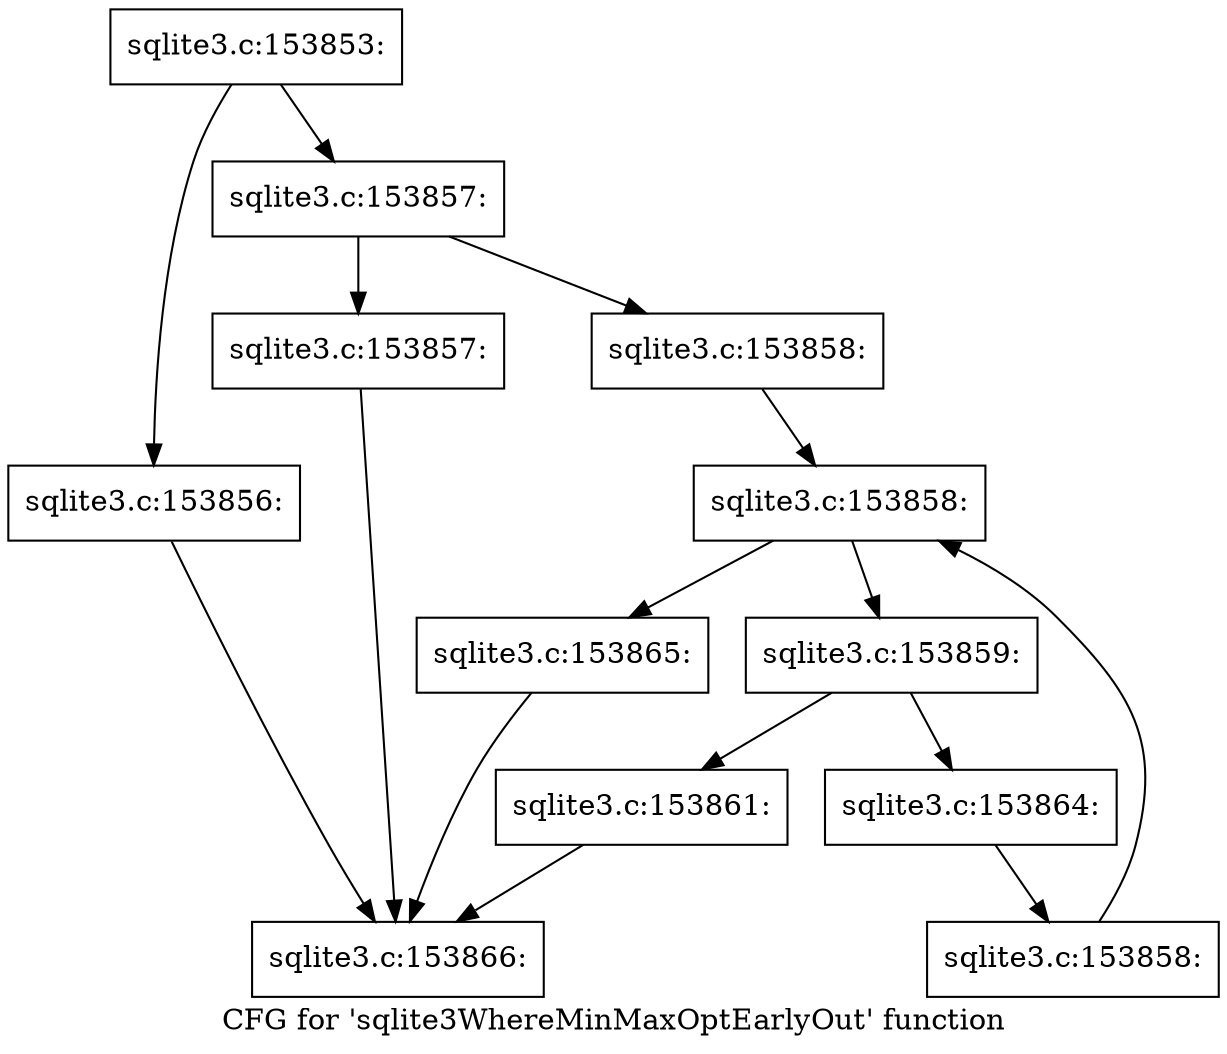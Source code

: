 digraph "CFG for 'sqlite3WhereMinMaxOptEarlyOut' function" {
	label="CFG for 'sqlite3WhereMinMaxOptEarlyOut' function";

	Node0x55c0f9c64d90 [shape=record,label="{sqlite3.c:153853:}"];
	Node0x55c0f9c64d90 -> Node0x55c0f9c66200;
	Node0x55c0f9c64d90 -> Node0x55c0f9c661b0;
	Node0x55c0f9c661b0 [shape=record,label="{sqlite3.c:153856:}"];
	Node0x55c0f9c661b0 -> Node0x55c0f9c62260;
	Node0x55c0f9c66200 [shape=record,label="{sqlite3.c:153857:}"];
	Node0x55c0f9c66200 -> Node0x55c0f9c667b0;
	Node0x55c0f9c66200 -> Node0x55c0f9c66800;
	Node0x55c0f9c667b0 [shape=record,label="{sqlite3.c:153857:}"];
	Node0x55c0f9c667b0 -> Node0x55c0f9c62260;
	Node0x55c0f9c66800 [shape=record,label="{sqlite3.c:153858:}"];
	Node0x55c0f9c66800 -> Node0x55c0f9c67240;
	Node0x55c0f9c67240 [shape=record,label="{sqlite3.c:153858:}"];
	Node0x55c0f9c67240 -> Node0x55c0f9c67460;
	Node0x55c0f9c67240 -> Node0x55c0f9c66d60;
	Node0x55c0f9c67460 [shape=record,label="{sqlite3.c:153859:}"];
	Node0x55c0f9c67460 -> Node0x55c0f9c67c80;
	Node0x55c0f9c67460 -> Node0x55c0f9c67cd0;
	Node0x55c0f9c67c80 [shape=record,label="{sqlite3.c:153861:}"];
	Node0x55c0f9c67c80 -> Node0x55c0f9c62260;
	Node0x55c0f9c67cd0 [shape=record,label="{sqlite3.c:153864:}"];
	Node0x55c0f9c67cd0 -> Node0x55c0f9c673d0;
	Node0x55c0f9c673d0 [shape=record,label="{sqlite3.c:153858:}"];
	Node0x55c0f9c673d0 -> Node0x55c0f9c67240;
	Node0x55c0f9c66d60 [shape=record,label="{sqlite3.c:153865:}"];
	Node0x55c0f9c66d60 -> Node0x55c0f9c62260;
	Node0x55c0f9c62260 [shape=record,label="{sqlite3.c:153866:}"];
}
